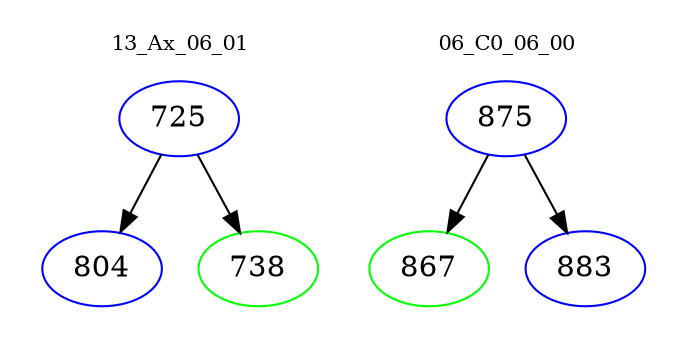 digraph{
subgraph cluster_0 {
color = white
label = "13_Ax_06_01";
fontsize=10;
T0_725 [label="725", color="blue"]
T0_725 -> T0_804 [color="black"]
T0_804 [label="804", color="blue"]
T0_725 -> T0_738 [color="black"]
T0_738 [label="738", color="green"]
}
subgraph cluster_1 {
color = white
label = "06_C0_06_00";
fontsize=10;
T1_875 [label="875", color="blue"]
T1_875 -> T1_867 [color="black"]
T1_867 [label="867", color="green"]
T1_875 -> T1_883 [color="black"]
T1_883 [label="883", color="blue"]
}
}
